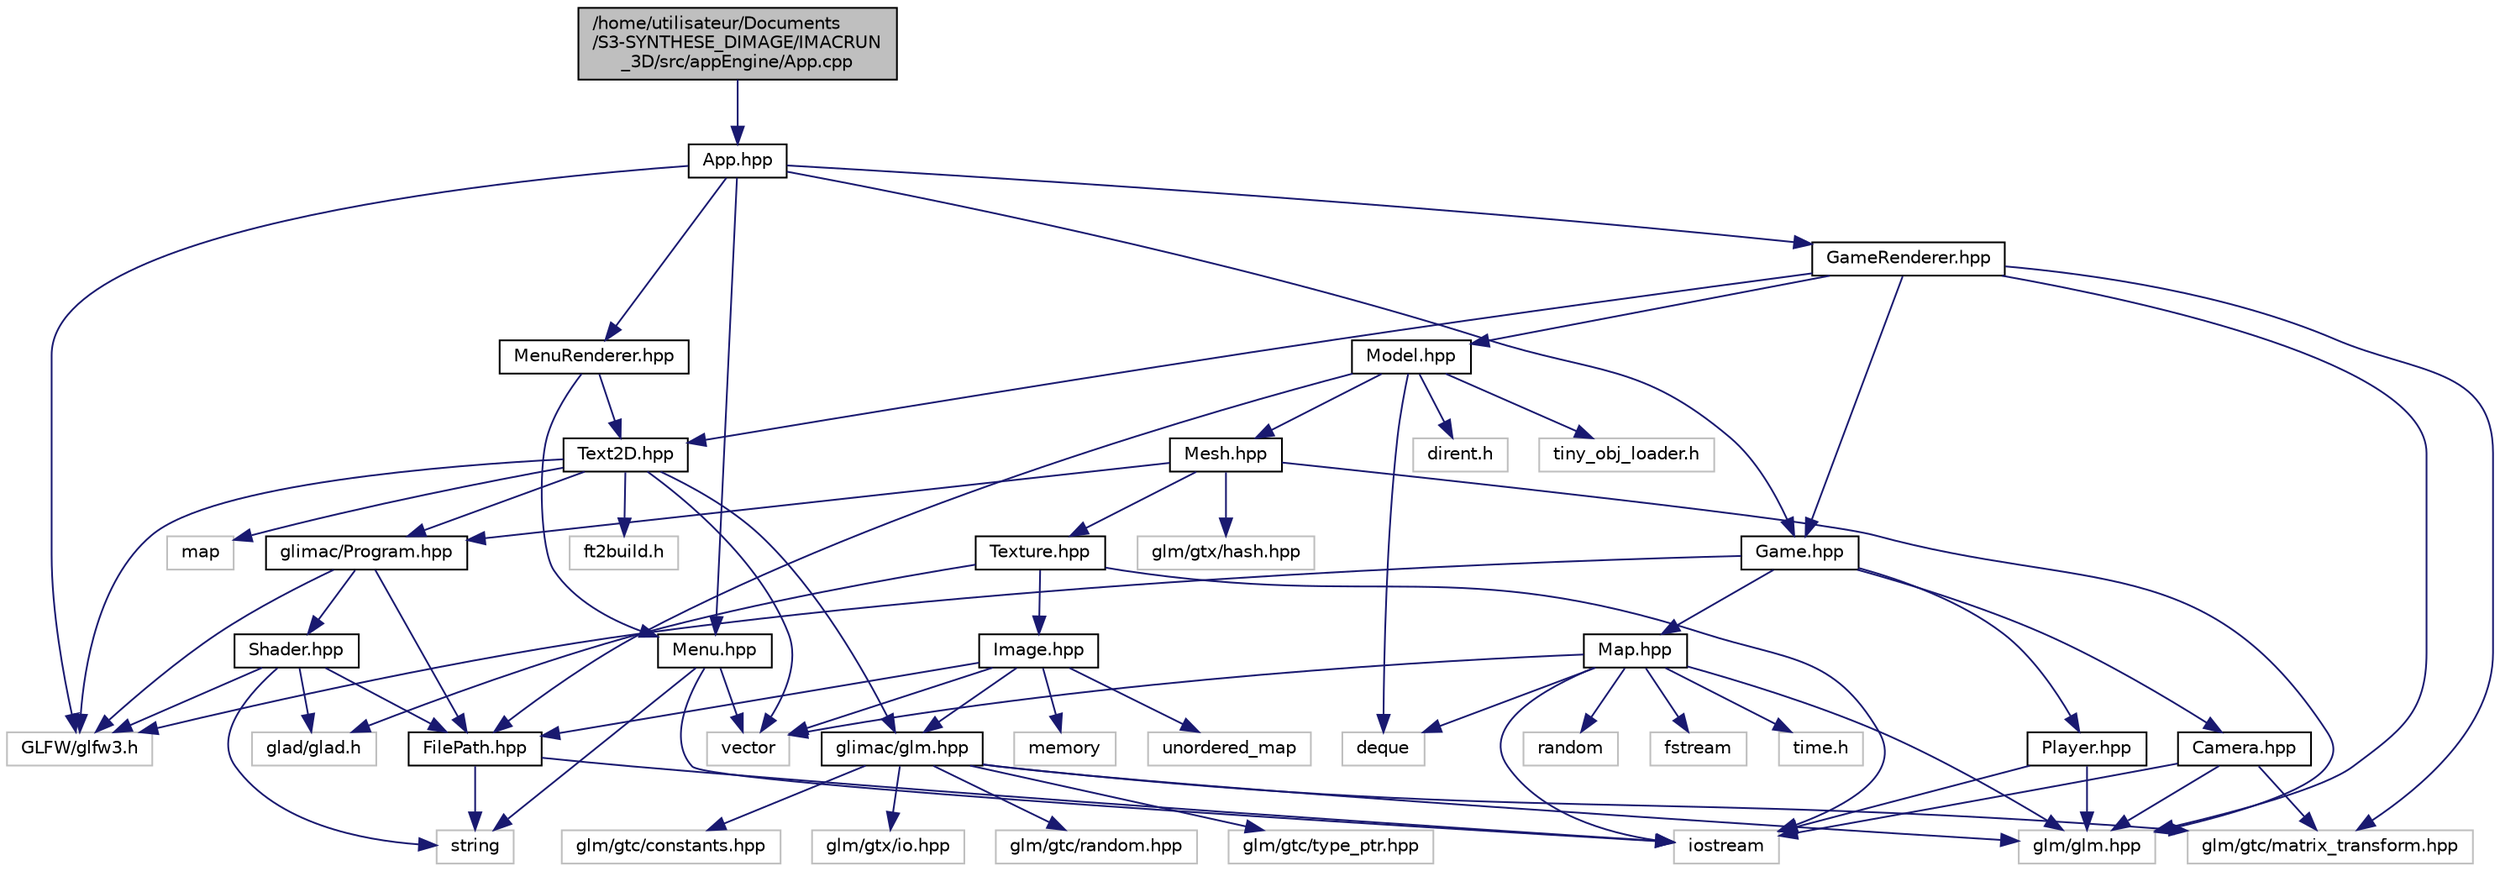 digraph "/home/utilisateur/Documents/S3-SYNTHESE_DIMAGE/IMACRUN_3D/src/appEngine/App.cpp"
{
 // LATEX_PDF_SIZE
  edge [fontname="Helvetica",fontsize="10",labelfontname="Helvetica",labelfontsize="10"];
  node [fontname="Helvetica",fontsize="10",shape=record];
  Node1 [label="/home/utilisateur/Documents\l/S3-SYNTHESE_DIMAGE/IMACRUN\l_3D/src/appEngine/App.cpp",height=0.2,width=0.4,color="black", fillcolor="grey75", style="filled", fontcolor="black",tooltip=" "];
  Node1 -> Node2 [color="midnightblue",fontsize="10",style="solid",fontname="Helvetica"];
  Node2 [label="App.hpp",height=0.2,width=0.4,color="black", fillcolor="white", style="filled",URL="$d6/dad/_app_8hpp.html",tooltip=" "];
  Node2 -> Node3 [color="midnightblue",fontsize="10",style="solid",fontname="Helvetica"];
  Node3 [label="GLFW/glfw3.h",height=0.2,width=0.4,color="grey75", fillcolor="white", style="filled",tooltip=" "];
  Node2 -> Node4 [color="midnightblue",fontsize="10",style="solid",fontname="Helvetica"];
  Node4 [label="Menu.hpp",height=0.2,width=0.4,color="black", fillcolor="white", style="filled",URL="$d9/df6/_menu_8hpp.html",tooltip=" "];
  Node4 -> Node5 [color="midnightblue",fontsize="10",style="solid",fontname="Helvetica"];
  Node5 [label="iostream",height=0.2,width=0.4,color="grey75", fillcolor="white", style="filled",tooltip=" "];
  Node4 -> Node6 [color="midnightblue",fontsize="10",style="solid",fontname="Helvetica"];
  Node6 [label="string",height=0.2,width=0.4,color="grey75", fillcolor="white", style="filled",tooltip=" "];
  Node4 -> Node7 [color="midnightblue",fontsize="10",style="solid",fontname="Helvetica"];
  Node7 [label="vector",height=0.2,width=0.4,color="grey75", fillcolor="white", style="filled",tooltip=" "];
  Node2 -> Node8 [color="midnightblue",fontsize="10",style="solid",fontname="Helvetica"];
  Node8 [label="MenuRenderer.hpp",height=0.2,width=0.4,color="black", fillcolor="white", style="filled",URL="$d1/d38/_menu_renderer_8hpp.html",tooltip=" "];
  Node8 -> Node4 [color="midnightblue",fontsize="10",style="solid",fontname="Helvetica"];
  Node8 -> Node9 [color="midnightblue",fontsize="10",style="solid",fontname="Helvetica"];
  Node9 [label="Text2D.hpp",height=0.2,width=0.4,color="black", fillcolor="white", style="filled",URL="$d6/ddc/_text2_d_8hpp.html",tooltip=" "];
  Node9 -> Node3 [color="midnightblue",fontsize="10",style="solid",fontname="Helvetica"];
  Node9 -> Node10 [color="midnightblue",fontsize="10",style="solid",fontname="Helvetica"];
  Node10 [label="glimac/Program.hpp",height=0.2,width=0.4,color="black", fillcolor="white", style="filled",URL="$d9/dd5/_program_8hpp.html",tooltip=" "];
  Node10 -> Node3 [color="midnightblue",fontsize="10",style="solid",fontname="Helvetica"];
  Node10 -> Node11 [color="midnightblue",fontsize="10",style="solid",fontname="Helvetica"];
  Node11 [label="Shader.hpp",height=0.2,width=0.4,color="black", fillcolor="white", style="filled",URL="$d2/d73/_shader_8hpp.html",tooltip=" "];
  Node11 -> Node3 [color="midnightblue",fontsize="10",style="solid",fontname="Helvetica"];
  Node11 -> Node6 [color="midnightblue",fontsize="10",style="solid",fontname="Helvetica"];
  Node11 -> Node12 [color="midnightblue",fontsize="10",style="solid",fontname="Helvetica"];
  Node12 [label="FilePath.hpp",height=0.2,width=0.4,color="black", fillcolor="white", style="filled",URL="$df/dea/_file_path_8hpp.html",tooltip=" "];
  Node12 -> Node6 [color="midnightblue",fontsize="10",style="solid",fontname="Helvetica"];
  Node12 -> Node5 [color="midnightblue",fontsize="10",style="solid",fontname="Helvetica"];
  Node11 -> Node13 [color="midnightblue",fontsize="10",style="solid",fontname="Helvetica"];
  Node13 [label="glad/glad.h",height=0.2,width=0.4,color="grey75", fillcolor="white", style="filled",tooltip=" "];
  Node10 -> Node12 [color="midnightblue",fontsize="10",style="solid",fontname="Helvetica"];
  Node9 -> Node14 [color="midnightblue",fontsize="10",style="solid",fontname="Helvetica"];
  Node14 [label="map",height=0.2,width=0.4,color="grey75", fillcolor="white", style="filled",tooltip=" "];
  Node9 -> Node15 [color="midnightblue",fontsize="10",style="solid",fontname="Helvetica"];
  Node15 [label="glimac/glm.hpp",height=0.2,width=0.4,color="black", fillcolor="white", style="filled",URL="$da/d21/glm_8hpp.html",tooltip=" "];
  Node15 -> Node16 [color="midnightblue",fontsize="10",style="solid",fontname="Helvetica"];
  Node16 [label="glm/glm.hpp",height=0.2,width=0.4,color="grey75", fillcolor="white", style="filled",tooltip=" "];
  Node15 -> Node17 [color="midnightblue",fontsize="10",style="solid",fontname="Helvetica"];
  Node17 [label="glm/gtc/matrix_transform.hpp",height=0.2,width=0.4,color="grey75", fillcolor="white", style="filled",tooltip=" "];
  Node15 -> Node18 [color="midnightblue",fontsize="10",style="solid",fontname="Helvetica"];
  Node18 [label="glm/gtc/type_ptr.hpp",height=0.2,width=0.4,color="grey75", fillcolor="white", style="filled",tooltip=" "];
  Node15 -> Node19 [color="midnightblue",fontsize="10",style="solid",fontname="Helvetica"];
  Node19 [label="glm/gtc/constants.hpp",height=0.2,width=0.4,color="grey75", fillcolor="white", style="filled",tooltip=" "];
  Node15 -> Node20 [color="midnightblue",fontsize="10",style="solid",fontname="Helvetica"];
  Node20 [label="glm/gtx/io.hpp",height=0.2,width=0.4,color="grey75", fillcolor="white", style="filled",tooltip=" "];
  Node15 -> Node21 [color="midnightblue",fontsize="10",style="solid",fontname="Helvetica"];
  Node21 [label="glm/gtc/random.hpp",height=0.2,width=0.4,color="grey75", fillcolor="white", style="filled",tooltip=" "];
  Node9 -> Node7 [color="midnightblue",fontsize="10",style="solid",fontname="Helvetica"];
  Node9 -> Node22 [color="midnightblue",fontsize="10",style="solid",fontname="Helvetica"];
  Node22 [label="ft2build.h",height=0.2,width=0.4,color="grey75", fillcolor="white", style="filled",tooltip=" "];
  Node2 -> Node23 [color="midnightblue",fontsize="10",style="solid",fontname="Helvetica"];
  Node23 [label="Game.hpp",height=0.2,width=0.4,color="black", fillcolor="white", style="filled",URL="$d2/d07/_game_8hpp.html",tooltip=" "];
  Node23 -> Node3 [color="midnightblue",fontsize="10",style="solid",fontname="Helvetica"];
  Node23 -> Node24 [color="midnightblue",fontsize="10",style="solid",fontname="Helvetica"];
  Node24 [label="Camera.hpp",height=0.2,width=0.4,color="black", fillcolor="white", style="filled",URL="$d4/d6a/_camera_8hpp.html",tooltip=" "];
  Node24 -> Node5 [color="midnightblue",fontsize="10",style="solid",fontname="Helvetica"];
  Node24 -> Node16 [color="midnightblue",fontsize="10",style="solid",fontname="Helvetica"];
  Node24 -> Node17 [color="midnightblue",fontsize="10",style="solid",fontname="Helvetica"];
  Node23 -> Node25 [color="midnightblue",fontsize="10",style="solid",fontname="Helvetica"];
  Node25 [label="Player.hpp",height=0.2,width=0.4,color="black", fillcolor="white", style="filled",URL="$d0/d16/_player_8hpp.html",tooltip=" "];
  Node25 -> Node5 [color="midnightblue",fontsize="10",style="solid",fontname="Helvetica"];
  Node25 -> Node16 [color="midnightblue",fontsize="10",style="solid",fontname="Helvetica"];
  Node23 -> Node26 [color="midnightblue",fontsize="10",style="solid",fontname="Helvetica"];
  Node26 [label="Map.hpp",height=0.2,width=0.4,color="black", fillcolor="white", style="filled",URL="$de/d2c/_map_8hpp.html",tooltip=" "];
  Node26 -> Node7 [color="midnightblue",fontsize="10",style="solid",fontname="Helvetica"];
  Node26 -> Node27 [color="midnightblue",fontsize="10",style="solid",fontname="Helvetica"];
  Node27 [label="deque",height=0.2,width=0.4,color="grey75", fillcolor="white", style="filled",tooltip=" "];
  Node26 -> Node28 [color="midnightblue",fontsize="10",style="solid",fontname="Helvetica"];
  Node28 [label="random",height=0.2,width=0.4,color="grey75", fillcolor="white", style="filled",tooltip=" "];
  Node26 -> Node5 [color="midnightblue",fontsize="10",style="solid",fontname="Helvetica"];
  Node26 -> Node29 [color="midnightblue",fontsize="10",style="solid",fontname="Helvetica"];
  Node29 [label="fstream",height=0.2,width=0.4,color="grey75", fillcolor="white", style="filled",tooltip=" "];
  Node26 -> Node30 [color="midnightblue",fontsize="10",style="solid",fontname="Helvetica"];
  Node30 [label="time.h",height=0.2,width=0.4,color="grey75", fillcolor="white", style="filled",tooltip=" "];
  Node26 -> Node16 [color="midnightblue",fontsize="10",style="solid",fontname="Helvetica"];
  Node2 -> Node31 [color="midnightblue",fontsize="10",style="solid",fontname="Helvetica"];
  Node31 [label="GameRenderer.hpp",height=0.2,width=0.4,color="black", fillcolor="white", style="filled",URL="$d5/db7/_game_renderer_8hpp.html",tooltip=" "];
  Node31 -> Node16 [color="midnightblue",fontsize="10",style="solid",fontname="Helvetica"];
  Node31 -> Node17 [color="midnightblue",fontsize="10",style="solid",fontname="Helvetica"];
  Node31 -> Node32 [color="midnightblue",fontsize="10",style="solid",fontname="Helvetica"];
  Node32 [label="Model.hpp",height=0.2,width=0.4,color="black", fillcolor="white", style="filled",URL="$db/df5/_model_8hpp.html",tooltip=" "];
  Node32 -> Node27 [color="midnightblue",fontsize="10",style="solid",fontname="Helvetica"];
  Node32 -> Node33 [color="midnightblue",fontsize="10",style="solid",fontname="Helvetica"];
  Node33 [label="dirent.h",height=0.2,width=0.4,color="grey75", fillcolor="white", style="filled",tooltip=" "];
  Node32 -> Node34 [color="midnightblue",fontsize="10",style="solid",fontname="Helvetica"];
  Node34 [label="tiny_obj_loader.h",height=0.2,width=0.4,color="grey75", fillcolor="white", style="filled",tooltip=" "];
  Node32 -> Node35 [color="midnightblue",fontsize="10",style="solid",fontname="Helvetica"];
  Node35 [label="Mesh.hpp",height=0.2,width=0.4,color="black", fillcolor="white", style="filled",URL="$d6/d4a/_mesh_8hpp.html",tooltip=" "];
  Node35 -> Node16 [color="midnightblue",fontsize="10",style="solid",fontname="Helvetica"];
  Node35 -> Node36 [color="midnightblue",fontsize="10",style="solid",fontname="Helvetica"];
  Node36 [label="glm/gtx/hash.hpp",height=0.2,width=0.4,color="grey75", fillcolor="white", style="filled",tooltip=" "];
  Node35 -> Node10 [color="midnightblue",fontsize="10",style="solid",fontname="Helvetica"];
  Node35 -> Node37 [color="midnightblue",fontsize="10",style="solid",fontname="Helvetica"];
  Node37 [label="Texture.hpp",height=0.2,width=0.4,color="black", fillcolor="white", style="filled",URL="$d2/d4b/_texture_8hpp.html",tooltip=" "];
  Node37 -> Node5 [color="midnightblue",fontsize="10",style="solid",fontname="Helvetica"];
  Node37 -> Node13 [color="midnightblue",fontsize="10",style="solid",fontname="Helvetica"];
  Node37 -> Node38 [color="midnightblue",fontsize="10",style="solid",fontname="Helvetica"];
  Node38 [label="Image.hpp",height=0.2,width=0.4,color="black", fillcolor="white", style="filled",URL="$df/d6f/_image_8hpp.html",tooltip=" "];
  Node38 -> Node7 [color="midnightblue",fontsize="10",style="solid",fontname="Helvetica"];
  Node38 -> Node39 [color="midnightblue",fontsize="10",style="solid",fontname="Helvetica"];
  Node39 [label="memory",height=0.2,width=0.4,color="grey75", fillcolor="white", style="filled",tooltip=" "];
  Node38 -> Node40 [color="midnightblue",fontsize="10",style="solid",fontname="Helvetica"];
  Node40 [label="unordered_map",height=0.2,width=0.4,color="grey75", fillcolor="white", style="filled",tooltip=" "];
  Node38 -> Node15 [color="midnightblue",fontsize="10",style="solid",fontname="Helvetica"];
  Node38 -> Node12 [color="midnightblue",fontsize="10",style="solid",fontname="Helvetica"];
  Node32 -> Node12 [color="midnightblue",fontsize="10",style="solid",fontname="Helvetica"];
  Node31 -> Node23 [color="midnightblue",fontsize="10",style="solid",fontname="Helvetica"];
  Node31 -> Node9 [color="midnightblue",fontsize="10",style="solid",fontname="Helvetica"];
}
